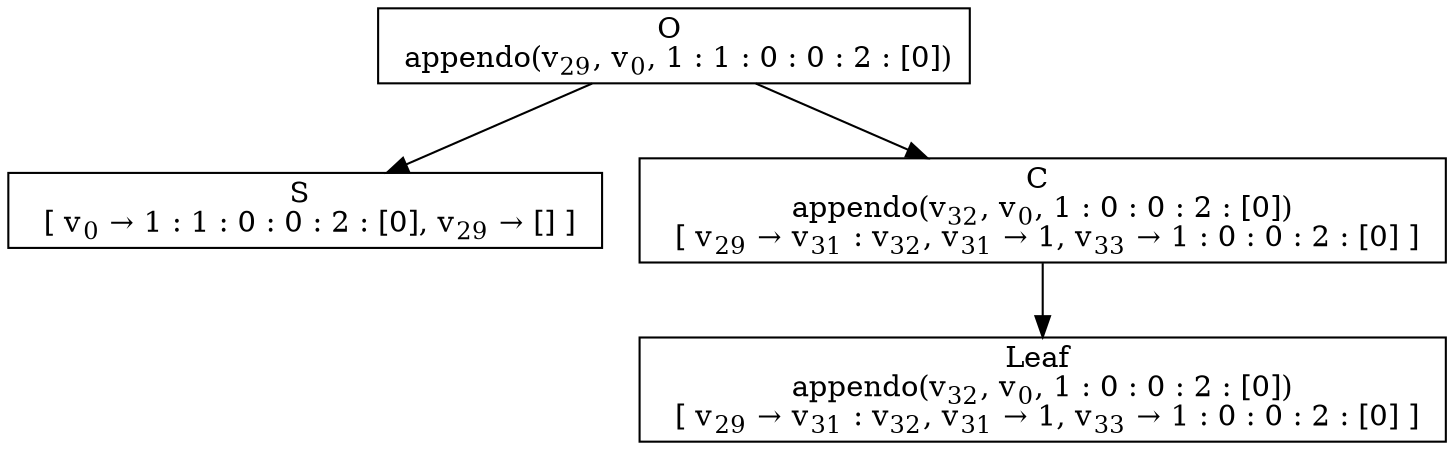 digraph {
    graph [rankdir=TB
          ,bgcolor=transparent];
    node [shape=box
         ,fillcolor=white
         ,style=filled];
    0 [label=<O <BR/> appendo(v<SUB>29</SUB>, v<SUB>0</SUB>, 1 : 1 : 0 : 0 : 2 : [0])>];
    1 [label=<S <BR/>  [ v<SUB>0</SUB> &rarr; 1 : 1 : 0 : 0 : 2 : [0], v<SUB>29</SUB> &rarr; [] ] >];
    2 [label=<C <BR/> appendo(v<SUB>32</SUB>, v<SUB>0</SUB>, 1 : 0 : 0 : 2 : [0]) <BR/>  [ v<SUB>29</SUB> &rarr; v<SUB>31</SUB> : v<SUB>32</SUB>, v<SUB>31</SUB> &rarr; 1, v<SUB>33</SUB> &rarr; 1 : 0 : 0 : 2 : [0] ] >];
    3 [label=<Leaf <BR/> appendo(v<SUB>32</SUB>, v<SUB>0</SUB>, 1 : 0 : 0 : 2 : [0]) <BR/>  [ v<SUB>29</SUB> &rarr; v<SUB>31</SUB> : v<SUB>32</SUB>, v<SUB>31</SUB> &rarr; 1, v<SUB>33</SUB> &rarr; 1 : 0 : 0 : 2 : [0] ] >];
    0 -> 1 [label=""];
    0 -> 2 [label=""];
    2 -> 3 [label=""];
}